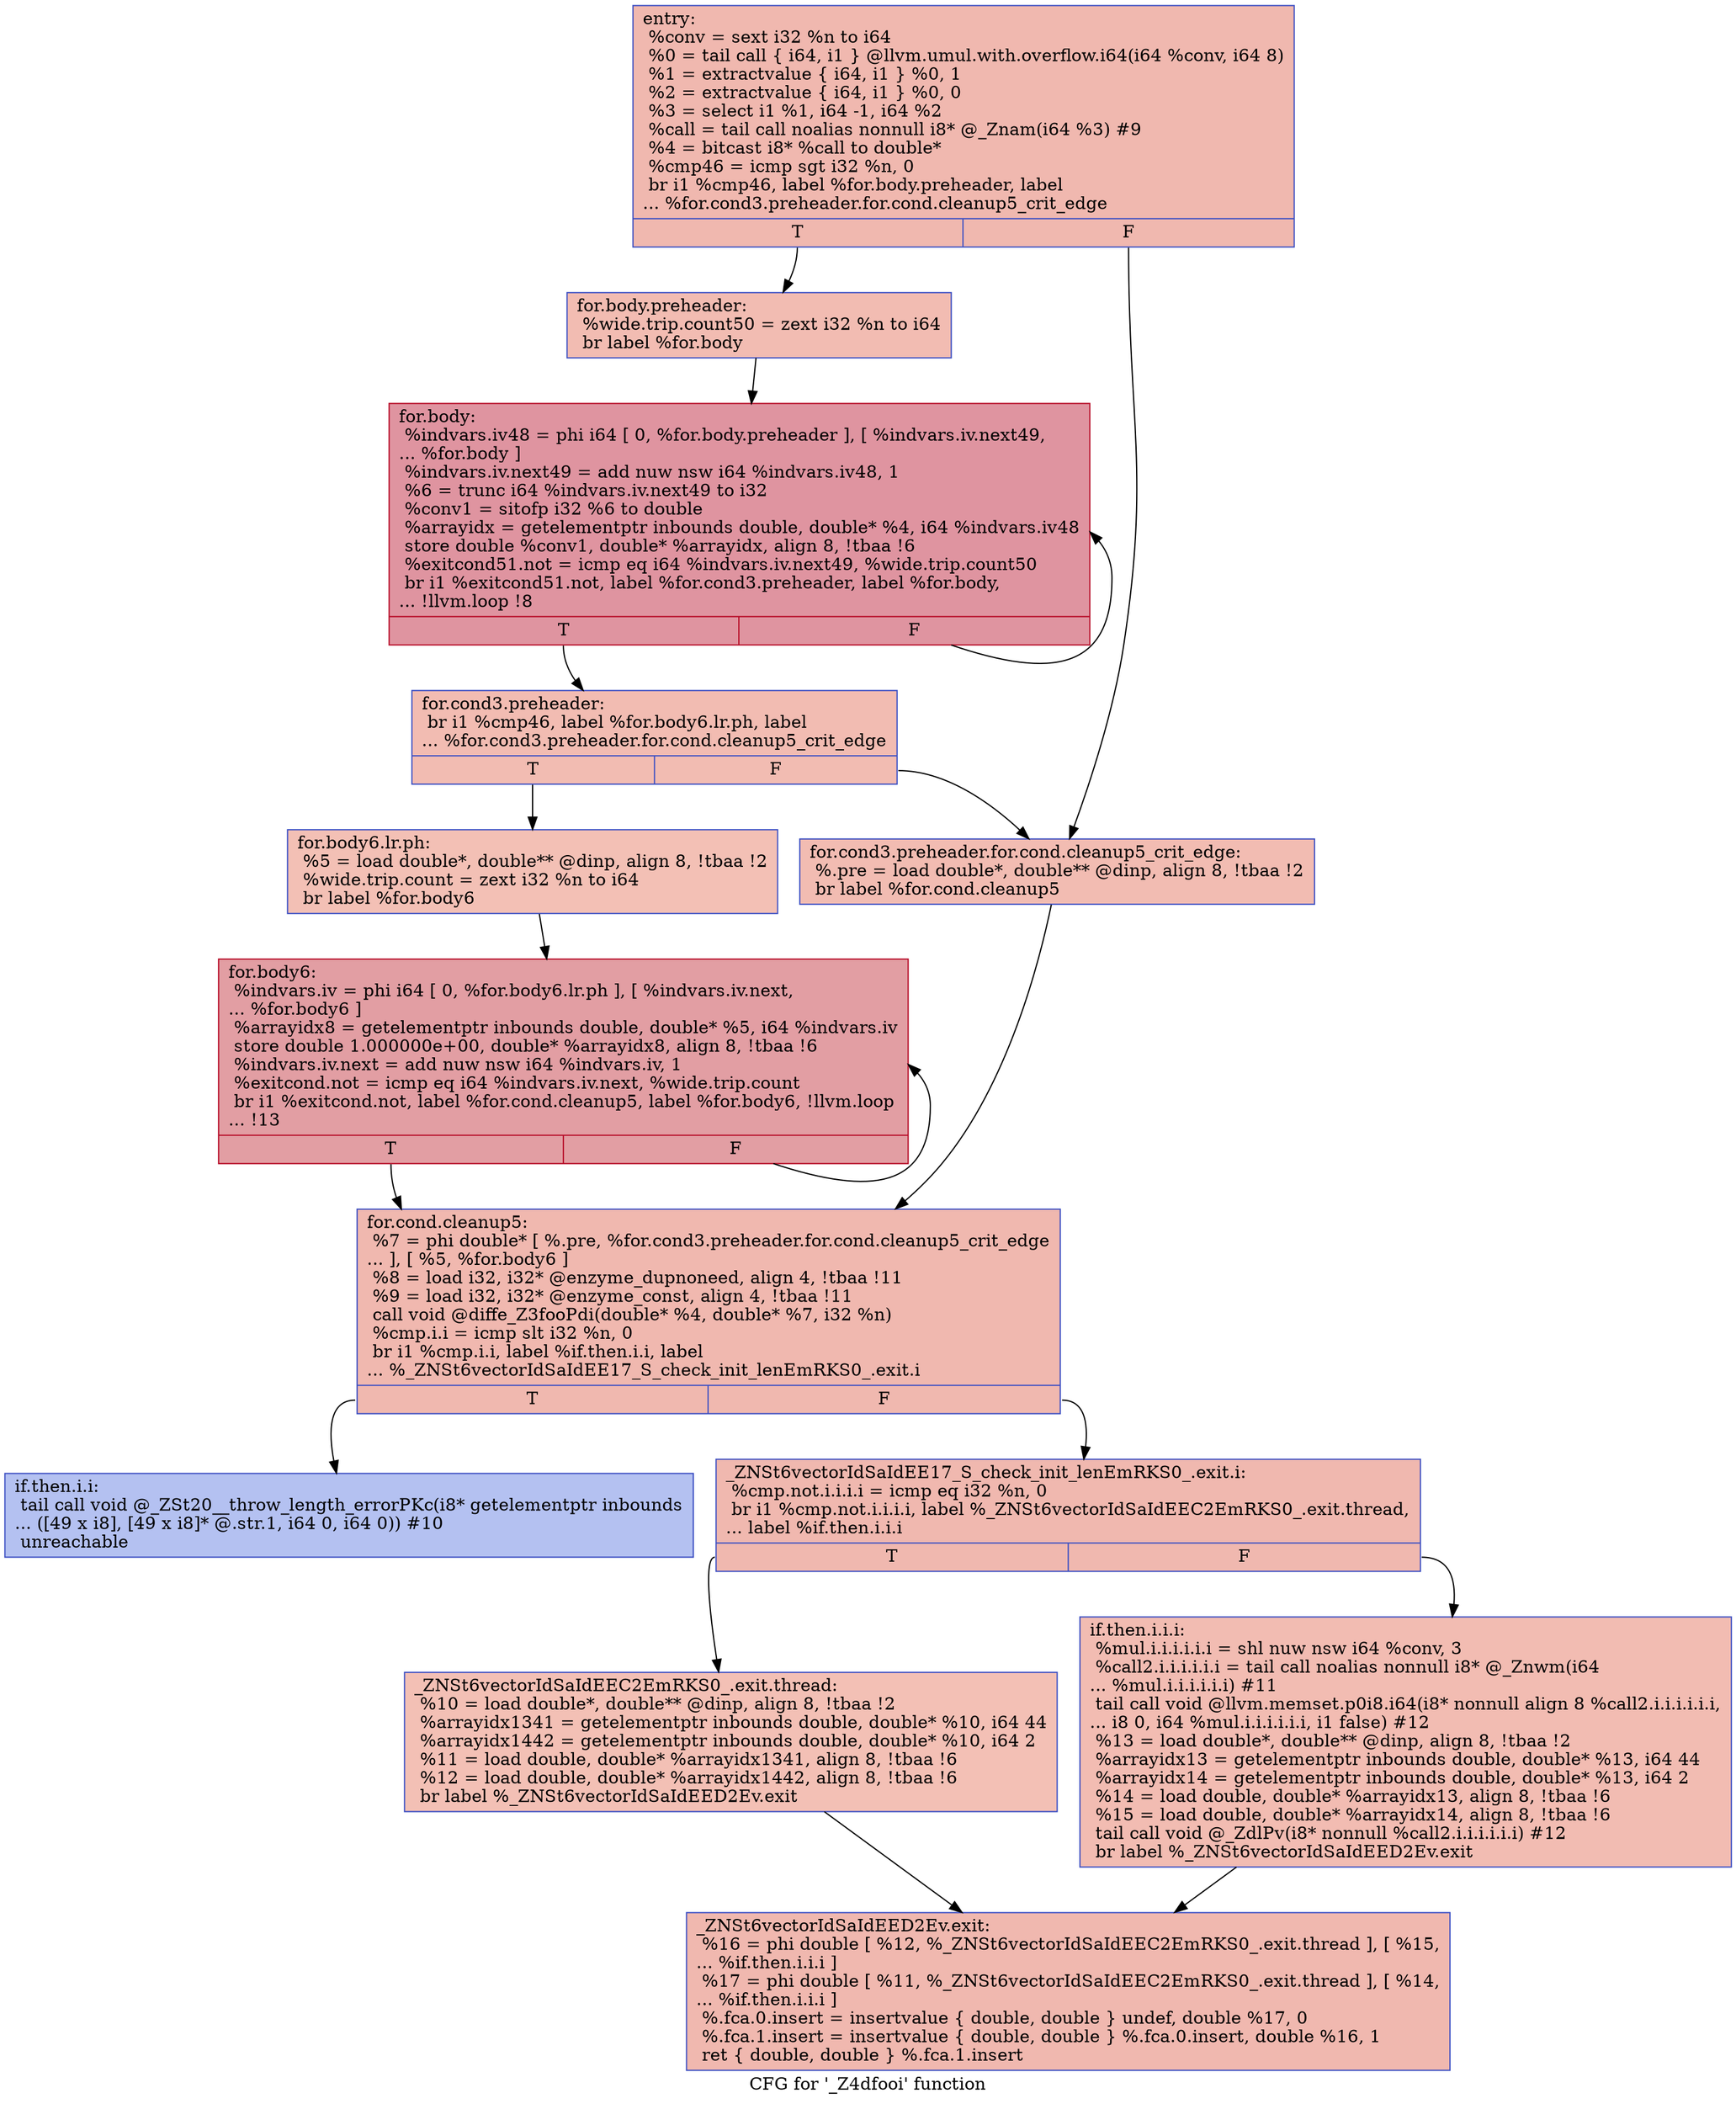 digraph "CFG for '_Z4dfooi' function" {
	label="CFG for '_Z4dfooi' function";

	Node0x95a6c30 [shape=record,color="#3d50c3ff", style=filled, fillcolor="#dc5d4a70",label="{entry:\l  %conv = sext i32 %n to i64\l  %0 = tail call \{ i64, i1 \} @llvm.umul.with.overflow.i64(i64 %conv, i64 8)\l  %1 = extractvalue \{ i64, i1 \} %0, 1\l  %2 = extractvalue \{ i64, i1 \} %0, 0\l  %3 = select i1 %1, i64 -1, i64 %2\l  %call = tail call noalias nonnull i8* @_Znam(i64 %3) #9\l  %4 = bitcast i8* %call to double*\l  %cmp46 = icmp sgt i32 %n, 0\l  br i1 %cmp46, label %for.body.preheader, label\l... %for.cond3.preheader.for.cond.cleanup5_crit_edge\l|{<s0>T|<s1>F}}"];
	Node0x95a6c30:s0 -> Node0x95a7620;
	Node0x95a6c30:s1 -> Node0x95a7760;
	Node0x95a7620 [shape=record,color="#3d50c3ff", style=filled, fillcolor="#e1675170",label="{for.body.preheader:                               \l  %wide.trip.count50 = zext i32 %n to i64\l  br label %for.body\l}"];
	Node0x95a7620 -> Node0x95a7a20;
	Node0x95a7b10 [shape=record,color="#3d50c3ff", style=filled, fillcolor="#e1675170",label="{for.cond3.preheader:                              \l  br i1 %cmp46, label %for.body6.lr.ph, label\l... %for.cond3.preheader.for.cond.cleanup5_crit_edge\l|{<s0>T|<s1>F}}"];
	Node0x95a7b10:s0 -> Node0x95a7bc0;
	Node0x95a7b10:s1 -> Node0x95a7760;
	Node0x95a7760 [shape=record,color="#3d50c3ff", style=filled, fillcolor="#e1675170",label="{for.cond3.preheader.for.cond.cleanup5_crit_edge:  \l  %.pre = load double*, double** @dinp, align 8, !tbaa !2\l  br label %for.cond.cleanup5\l}"];
	Node0x95a7760 -> Node0x95a83b0;
	Node0x95a7bc0 [shape=record,color="#3d50c3ff", style=filled, fillcolor="#e5705870",label="{for.body6.lr.ph:                                  \l  %5 = load double*, double** @dinp, align 8, !tbaa !2\l  %wide.trip.count = zext i32 %n to i64\l  br label %for.body6\l}"];
	Node0x95a7bc0 -> Node0x95a8740;
	Node0x95a7a20 [shape=record,color="#b70d28ff", style=filled, fillcolor="#b70d2870",label="{for.body:                                         \l  %indvars.iv48 = phi i64 [ 0, %for.body.preheader ], [ %indvars.iv.next49,\l... %for.body ]\l  %indvars.iv.next49 = add nuw nsw i64 %indvars.iv48, 1\l  %6 = trunc i64 %indvars.iv.next49 to i32\l  %conv1 = sitofp i32 %6 to double\l  %arrayidx = getelementptr inbounds double, double* %4, i64 %indvars.iv48\l  store double %conv1, double* %arrayidx, align 8, !tbaa !6\l  %exitcond51.not = icmp eq i64 %indvars.iv.next49, %wide.trip.count50\l  br i1 %exitcond51.not, label %for.cond3.preheader, label %for.body,\l... !llvm.loop !8\l|{<s0>T|<s1>F}}"];
	Node0x95a7a20:s0 -> Node0x95a7b10;
	Node0x95a7a20:s1 -> Node0x95a7a20;
	Node0x95a83b0 [shape=record,color="#3d50c3ff", style=filled, fillcolor="#dc5d4a70",label="{for.cond.cleanup5:                                \l  %7 = phi double* [ %.pre, %for.cond3.preheader.for.cond.cleanup5_crit_edge\l... ], [ %5, %for.body6 ]\l  %8 = load i32, i32* @enzyme_dupnoneed, align 4, !tbaa !11\l  %9 = load i32, i32* @enzyme_const, align 4, !tbaa !11\l  call void @diffe_Z3fooPdi(double* %4, double* %7, i32 %n)\l  %cmp.i.i = icmp slt i32 %n, 0\l  br i1 %cmp.i.i, label %if.then.i.i, label\l... %_ZNSt6vectorIdSaIdEE17_S_check_init_lenEmRKS0_.exit.i\l|{<s0>T|<s1>F}}"];
	Node0x95a83b0:s0 -> Node0x95aa120;
	Node0x95a83b0:s1 -> Node0x95aa240;
	Node0x95aa120 [shape=record,color="#3d50c3ff", style=filled, fillcolor="#5572df70",label="{if.then.i.i:                                      \l  tail call void @_ZSt20__throw_length_errorPKc(i8* getelementptr inbounds\l... ([49 x i8], [49 x i8]* @.str.1, i64 0, i64 0)) #10\l  unreachable\l}"];
	Node0x95aa240 [shape=record,color="#3d50c3ff", style=filled, fillcolor="#dc5d4a70",label="{_ZNSt6vectorIdSaIdEE17_S_check_init_lenEmRKS0_.exit.i: \l  %cmp.not.i.i.i.i = icmp eq i32 %n, 0\l  br i1 %cmp.not.i.i.i.i, label %_ZNSt6vectorIdSaIdEEC2EmRKS0_.exit.thread,\l... label %if.then.i.i.i\l|{<s0>T|<s1>F}}"];
	Node0x95aa240:s0 -> Node0x95aa850;
	Node0x95aa240:s1 -> Node0x95aac10;
	Node0x95aa850 [shape=record,color="#3d50c3ff", style=filled, fillcolor="#e5705870",label="{_ZNSt6vectorIdSaIdEEC2EmRKS0_.exit.thread:        \l  %10 = load double*, double** @dinp, align 8, !tbaa !2\l  %arrayidx1341 = getelementptr inbounds double, double* %10, i64 44\l  %arrayidx1442 = getelementptr inbounds double, double* %10, i64 2\l  %11 = load double, double* %arrayidx1341, align 8, !tbaa !6\l  %12 = load double, double* %arrayidx1442, align 8, !tbaa !6\l  br label %_ZNSt6vectorIdSaIdEED2Ev.exit\l}"];
	Node0x95aa850 -> Node0x95ab0f0;
	Node0x95aac10 [shape=record,color="#3d50c3ff", style=filled, fillcolor="#e1675170",label="{if.then.i.i.i:                                    \l  %mul.i.i.i.i.i.i = shl nuw nsw i64 %conv, 3\l  %call2.i.i.i.i.i.i = tail call noalias nonnull i8* @_Znwm(i64\l... %mul.i.i.i.i.i.i) #11\l  tail call void @llvm.memset.p0i8.i64(i8* nonnull align 8 %call2.i.i.i.i.i.i,\l... i8 0, i64 %mul.i.i.i.i.i.i, i1 false) #12\l  %13 = load double*, double** @dinp, align 8, !tbaa !2\l  %arrayidx13 = getelementptr inbounds double, double* %13, i64 44\l  %arrayidx14 = getelementptr inbounds double, double* %13, i64 2\l  %14 = load double, double* %arrayidx13, align 8, !tbaa !6\l  %15 = load double, double* %arrayidx14, align 8, !tbaa !6\l  tail call void @_ZdlPv(i8* nonnull %call2.i.i.i.i.i.i) #12\l  br label %_ZNSt6vectorIdSaIdEED2Ev.exit\l}"];
	Node0x95aac10 -> Node0x95ab0f0;
	Node0x95ab0f0 [shape=record,color="#3d50c3ff", style=filled, fillcolor="#dc5d4a70",label="{_ZNSt6vectorIdSaIdEED2Ev.exit:                    \l  %16 = phi double [ %12, %_ZNSt6vectorIdSaIdEEC2EmRKS0_.exit.thread ], [ %15,\l... %if.then.i.i.i ]\l  %17 = phi double [ %11, %_ZNSt6vectorIdSaIdEEC2EmRKS0_.exit.thread ], [ %14,\l... %if.then.i.i.i ]\l  %.fca.0.insert = insertvalue \{ double, double \} undef, double %17, 0\l  %.fca.1.insert = insertvalue \{ double, double \} %.fca.0.insert, double %16, 1\l  ret \{ double, double \} %.fca.1.insert\l}"];
	Node0x95a8740 [shape=record,color="#b70d28ff", style=filled, fillcolor="#be242e70",label="{for.body6:                                        \l  %indvars.iv = phi i64 [ 0, %for.body6.lr.ph ], [ %indvars.iv.next,\l... %for.body6 ]\l  %arrayidx8 = getelementptr inbounds double, double* %5, i64 %indvars.iv\l  store double 1.000000e+00, double* %arrayidx8, align 8, !tbaa !6\l  %indvars.iv.next = add nuw nsw i64 %indvars.iv, 1\l  %exitcond.not = icmp eq i64 %indvars.iv.next, %wide.trip.count\l  br i1 %exitcond.not, label %for.cond.cleanup5, label %for.body6, !llvm.loop\l... !13\l|{<s0>T|<s1>F}}"];
	Node0x95a8740:s0 -> Node0x95a83b0;
	Node0x95a8740:s1 -> Node0x95a8740;
}
